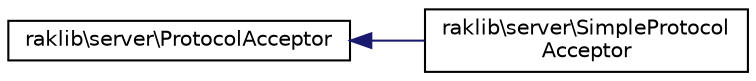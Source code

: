 digraph "Graphical Class Hierarchy"
{
 // INTERACTIVE_SVG=YES
 // LATEX_PDF_SIZE
  edge [fontname="Helvetica",fontsize="10",labelfontname="Helvetica",labelfontsize="10"];
  node [fontname="Helvetica",fontsize="10",shape=record];
  rankdir="LR";
  Node0 [label="raklib\\server\\ProtocolAcceptor",height=0.2,width=0.4,color="black", fillcolor="white", style="filled",URL="$db/d2d/interfaceraklib_1_1server_1_1_protocol_acceptor.html",tooltip=" "];
  Node0 -> Node1 [dir="back",color="midnightblue",fontsize="10",style="solid",fontname="Helvetica"];
  Node1 [label="raklib\\server\\SimpleProtocol\lAcceptor",height=0.2,width=0.4,color="black", fillcolor="white", style="filled",URL="$d2/d81/classraklib_1_1server_1_1_simple_protocol_acceptor.html",tooltip=" "];
}
